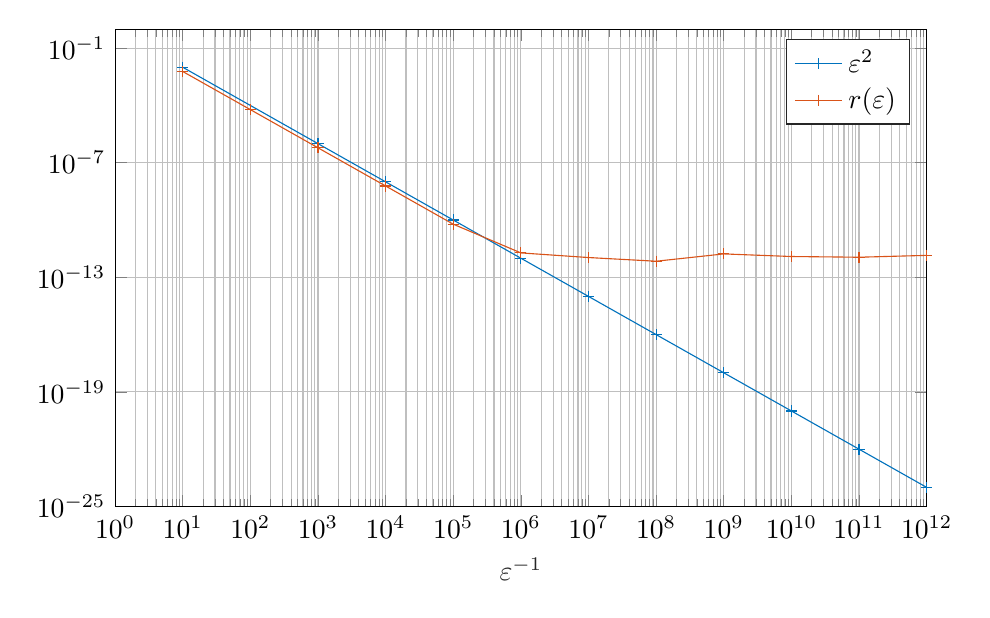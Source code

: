 \definecolor{mycolor1}{rgb}{0.0,0.447,0.741}%
\definecolor{mycolor2}{rgb}{0.85,0.325,0.098}%

\begin{tikzpicture}

\begin{axis}[%
width=0.85\linewidth,
height=0.5\linewidth,
at={(0.772in,0.516in)},
scale only axis,
xmode=log,
xmin=1,
xmax=1000000000000,
xminorticks=true,
xlabel style={font=\color{white!15!black}},
xlabel={$\varepsilon^{-1}$},
ymode=log,
ymin=1e-25,
ymax=1,
yminorticks=true,
axis background/.style={fill=white},
xmajorgrids,
xminorgrids,
ymajorgrids,
yminorgrids,
legend style={legend cell align=left, align=left, draw=white!15!black}
]
\addplot [color=mycolor1, mark=+, mark options={solid, mycolor1}]
  table[row sep=crcr]{%
10	0.01\\
100	0.0\\
1000	1e-06\\
10000	1e-08\\
100000	1e-10\\
1000000	1e-12\\
10000000	1e-14\\
100000000	1e-16\\
1000000000	1e-18\\
10000000000	1e-20\\
100000000000	1e-22\\
1000000000000	1e-24\\
};
\addlegendentry{$\varepsilon^2$}

\addplot [color=mycolor2, mark=+, mark options={solid, mycolor2}]
  table[row sep=crcr]{%
10	0.006\\
100	6.056e-05\\
1000	6.056e-07\\
10000	6.056e-09\\
100000	6.057e-11\\
1000000	1.896e-12\\
10000000	1.084e-12\\
100000000	6.954e-13\\
1000000000	1.679e-12\\
10000000000	1.227e-12\\
100000000000	1.127e-12\\
1000000000000	1.408e-12\\
};
\addlegendentry{$r(\varepsilon)$}

\end{axis}
\end{tikzpicture}%